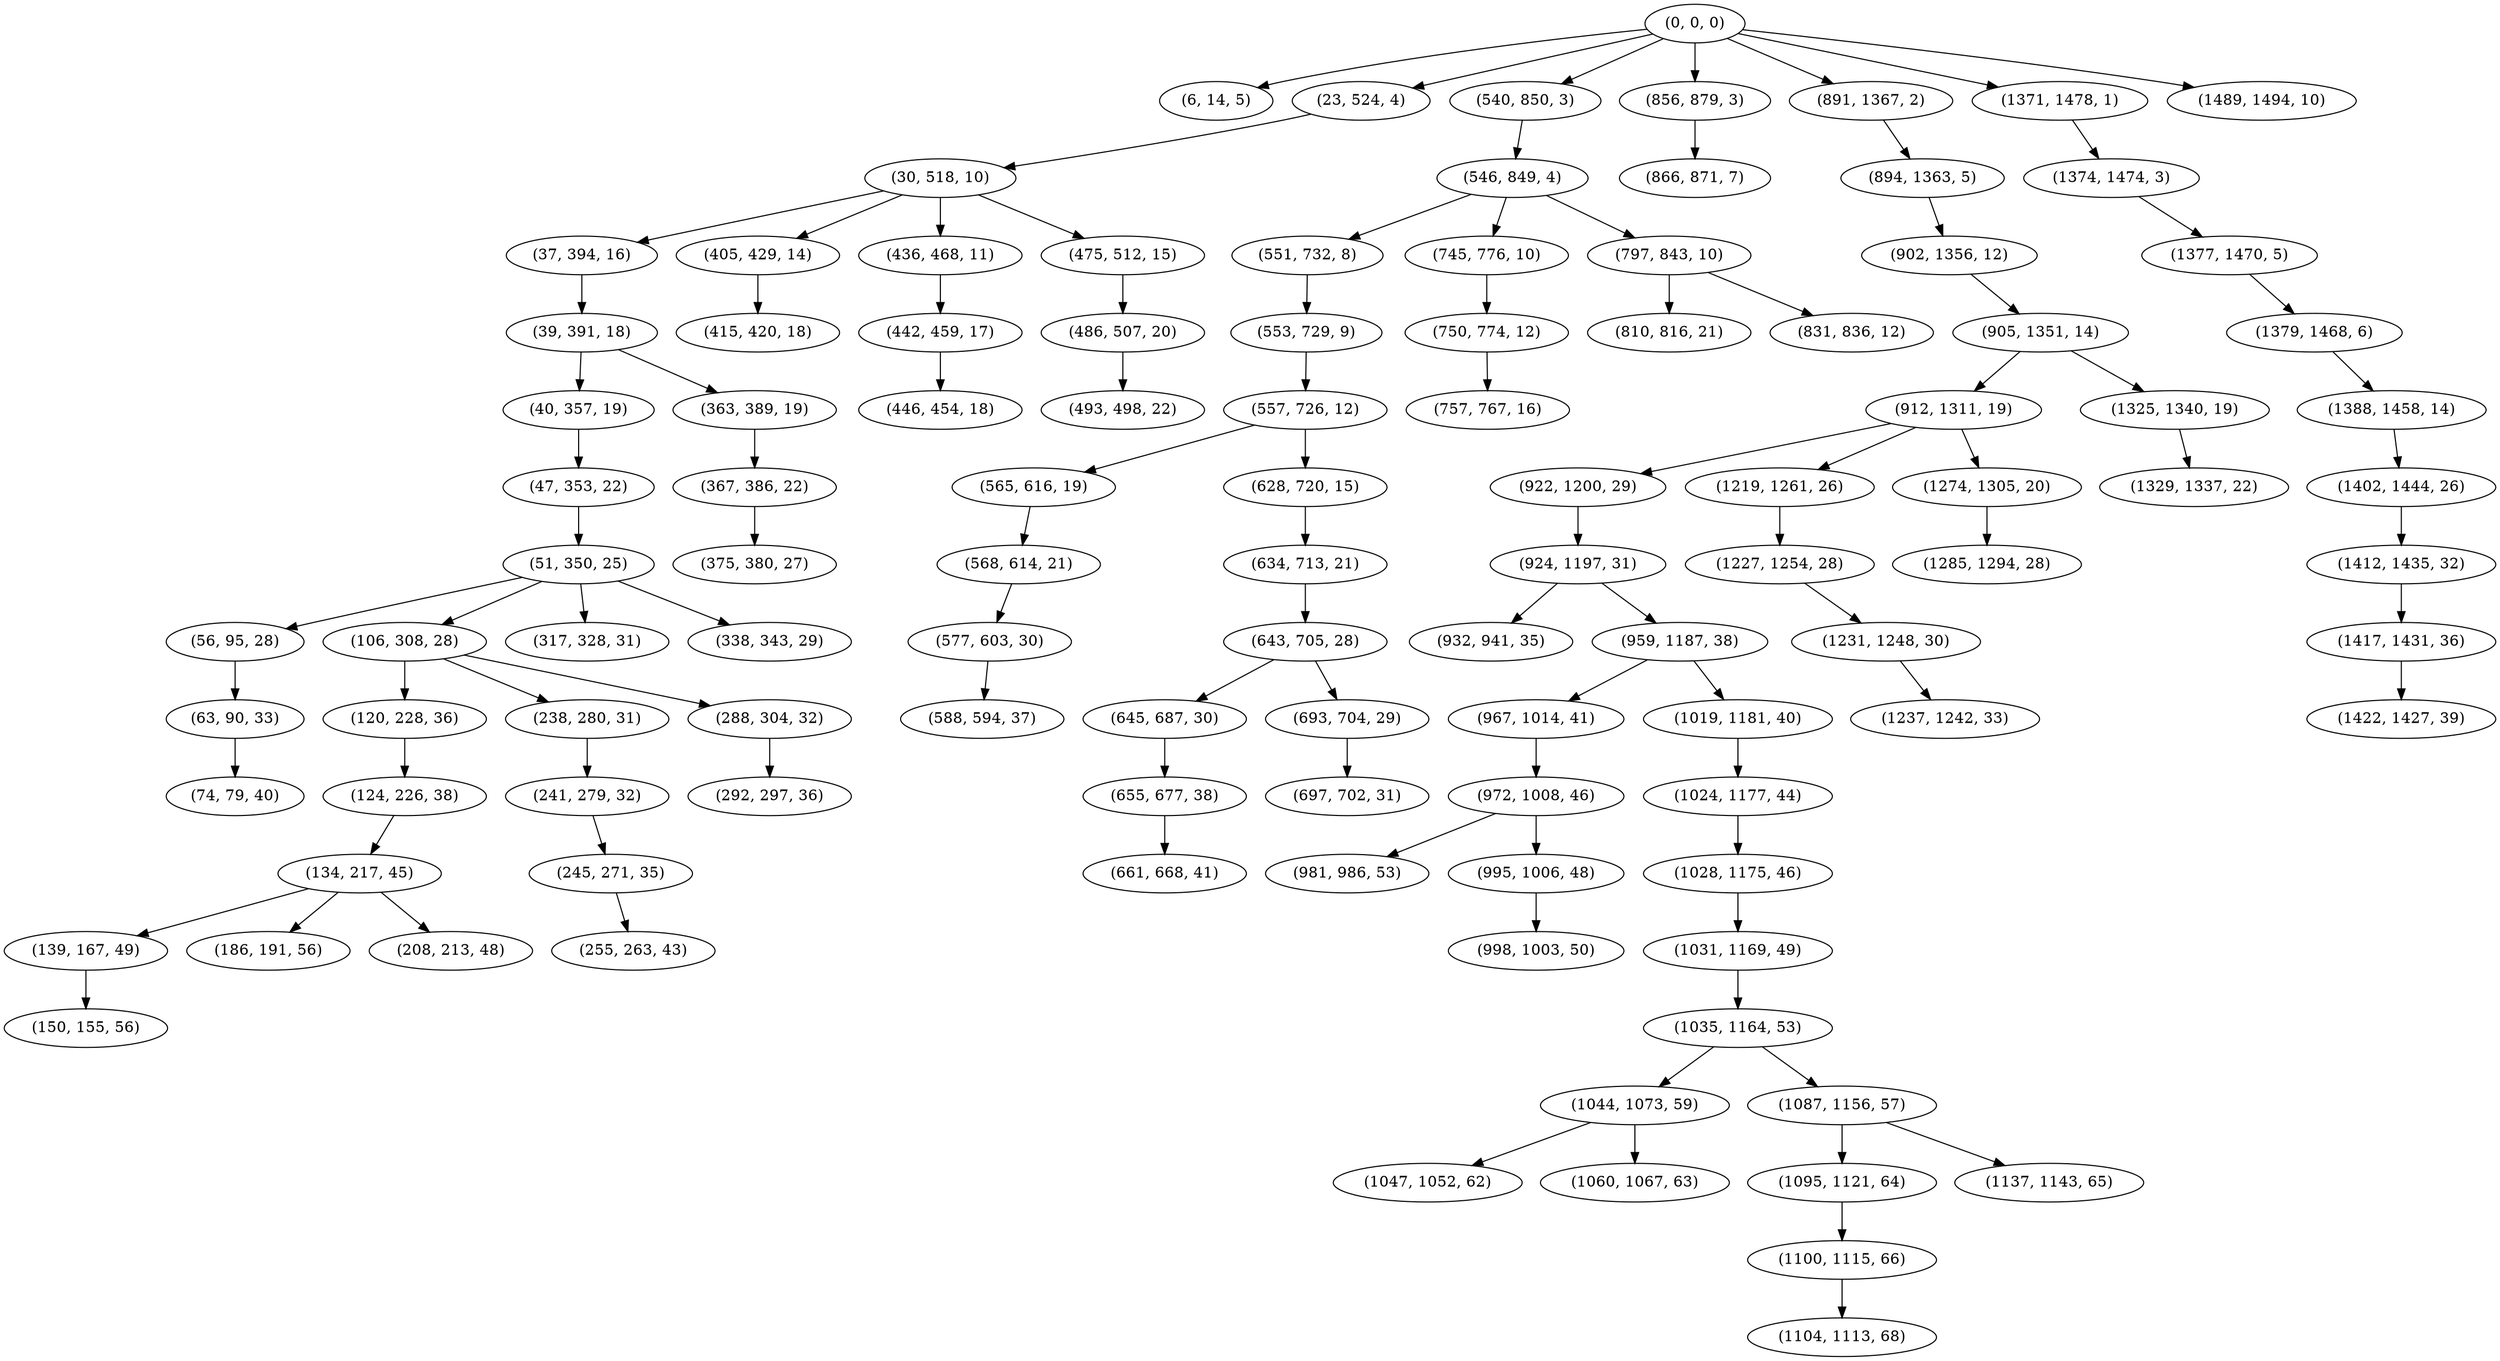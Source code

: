 digraph tree {
    "(0, 0, 0)";
    "(6, 14, 5)";
    "(23, 524, 4)";
    "(30, 518, 10)";
    "(37, 394, 16)";
    "(39, 391, 18)";
    "(40, 357, 19)";
    "(47, 353, 22)";
    "(51, 350, 25)";
    "(56, 95, 28)";
    "(63, 90, 33)";
    "(74, 79, 40)";
    "(106, 308, 28)";
    "(120, 228, 36)";
    "(124, 226, 38)";
    "(134, 217, 45)";
    "(139, 167, 49)";
    "(150, 155, 56)";
    "(186, 191, 56)";
    "(208, 213, 48)";
    "(238, 280, 31)";
    "(241, 279, 32)";
    "(245, 271, 35)";
    "(255, 263, 43)";
    "(288, 304, 32)";
    "(292, 297, 36)";
    "(317, 328, 31)";
    "(338, 343, 29)";
    "(363, 389, 19)";
    "(367, 386, 22)";
    "(375, 380, 27)";
    "(405, 429, 14)";
    "(415, 420, 18)";
    "(436, 468, 11)";
    "(442, 459, 17)";
    "(446, 454, 18)";
    "(475, 512, 15)";
    "(486, 507, 20)";
    "(493, 498, 22)";
    "(540, 850, 3)";
    "(546, 849, 4)";
    "(551, 732, 8)";
    "(553, 729, 9)";
    "(557, 726, 12)";
    "(565, 616, 19)";
    "(568, 614, 21)";
    "(577, 603, 30)";
    "(588, 594, 37)";
    "(628, 720, 15)";
    "(634, 713, 21)";
    "(643, 705, 28)";
    "(645, 687, 30)";
    "(655, 677, 38)";
    "(661, 668, 41)";
    "(693, 704, 29)";
    "(697, 702, 31)";
    "(745, 776, 10)";
    "(750, 774, 12)";
    "(757, 767, 16)";
    "(797, 843, 10)";
    "(810, 816, 21)";
    "(831, 836, 12)";
    "(856, 879, 3)";
    "(866, 871, 7)";
    "(891, 1367, 2)";
    "(894, 1363, 5)";
    "(902, 1356, 12)";
    "(905, 1351, 14)";
    "(912, 1311, 19)";
    "(922, 1200, 29)";
    "(924, 1197, 31)";
    "(932, 941, 35)";
    "(959, 1187, 38)";
    "(967, 1014, 41)";
    "(972, 1008, 46)";
    "(981, 986, 53)";
    "(995, 1006, 48)";
    "(998, 1003, 50)";
    "(1019, 1181, 40)";
    "(1024, 1177, 44)";
    "(1028, 1175, 46)";
    "(1031, 1169, 49)";
    "(1035, 1164, 53)";
    "(1044, 1073, 59)";
    "(1047, 1052, 62)";
    "(1060, 1067, 63)";
    "(1087, 1156, 57)";
    "(1095, 1121, 64)";
    "(1100, 1115, 66)";
    "(1104, 1113, 68)";
    "(1137, 1143, 65)";
    "(1219, 1261, 26)";
    "(1227, 1254, 28)";
    "(1231, 1248, 30)";
    "(1237, 1242, 33)";
    "(1274, 1305, 20)";
    "(1285, 1294, 28)";
    "(1325, 1340, 19)";
    "(1329, 1337, 22)";
    "(1371, 1478, 1)";
    "(1374, 1474, 3)";
    "(1377, 1470, 5)";
    "(1379, 1468, 6)";
    "(1388, 1458, 14)";
    "(1402, 1444, 26)";
    "(1412, 1435, 32)";
    "(1417, 1431, 36)";
    "(1422, 1427, 39)";
    "(1489, 1494, 10)";
    "(0, 0, 0)" -> "(6, 14, 5)";
    "(0, 0, 0)" -> "(23, 524, 4)";
    "(0, 0, 0)" -> "(540, 850, 3)";
    "(0, 0, 0)" -> "(856, 879, 3)";
    "(0, 0, 0)" -> "(891, 1367, 2)";
    "(0, 0, 0)" -> "(1371, 1478, 1)";
    "(0, 0, 0)" -> "(1489, 1494, 10)";
    "(23, 524, 4)" -> "(30, 518, 10)";
    "(30, 518, 10)" -> "(37, 394, 16)";
    "(30, 518, 10)" -> "(405, 429, 14)";
    "(30, 518, 10)" -> "(436, 468, 11)";
    "(30, 518, 10)" -> "(475, 512, 15)";
    "(37, 394, 16)" -> "(39, 391, 18)";
    "(39, 391, 18)" -> "(40, 357, 19)";
    "(39, 391, 18)" -> "(363, 389, 19)";
    "(40, 357, 19)" -> "(47, 353, 22)";
    "(47, 353, 22)" -> "(51, 350, 25)";
    "(51, 350, 25)" -> "(56, 95, 28)";
    "(51, 350, 25)" -> "(106, 308, 28)";
    "(51, 350, 25)" -> "(317, 328, 31)";
    "(51, 350, 25)" -> "(338, 343, 29)";
    "(56, 95, 28)" -> "(63, 90, 33)";
    "(63, 90, 33)" -> "(74, 79, 40)";
    "(106, 308, 28)" -> "(120, 228, 36)";
    "(106, 308, 28)" -> "(238, 280, 31)";
    "(106, 308, 28)" -> "(288, 304, 32)";
    "(120, 228, 36)" -> "(124, 226, 38)";
    "(124, 226, 38)" -> "(134, 217, 45)";
    "(134, 217, 45)" -> "(139, 167, 49)";
    "(134, 217, 45)" -> "(186, 191, 56)";
    "(134, 217, 45)" -> "(208, 213, 48)";
    "(139, 167, 49)" -> "(150, 155, 56)";
    "(238, 280, 31)" -> "(241, 279, 32)";
    "(241, 279, 32)" -> "(245, 271, 35)";
    "(245, 271, 35)" -> "(255, 263, 43)";
    "(288, 304, 32)" -> "(292, 297, 36)";
    "(363, 389, 19)" -> "(367, 386, 22)";
    "(367, 386, 22)" -> "(375, 380, 27)";
    "(405, 429, 14)" -> "(415, 420, 18)";
    "(436, 468, 11)" -> "(442, 459, 17)";
    "(442, 459, 17)" -> "(446, 454, 18)";
    "(475, 512, 15)" -> "(486, 507, 20)";
    "(486, 507, 20)" -> "(493, 498, 22)";
    "(540, 850, 3)" -> "(546, 849, 4)";
    "(546, 849, 4)" -> "(551, 732, 8)";
    "(546, 849, 4)" -> "(745, 776, 10)";
    "(546, 849, 4)" -> "(797, 843, 10)";
    "(551, 732, 8)" -> "(553, 729, 9)";
    "(553, 729, 9)" -> "(557, 726, 12)";
    "(557, 726, 12)" -> "(565, 616, 19)";
    "(557, 726, 12)" -> "(628, 720, 15)";
    "(565, 616, 19)" -> "(568, 614, 21)";
    "(568, 614, 21)" -> "(577, 603, 30)";
    "(577, 603, 30)" -> "(588, 594, 37)";
    "(628, 720, 15)" -> "(634, 713, 21)";
    "(634, 713, 21)" -> "(643, 705, 28)";
    "(643, 705, 28)" -> "(645, 687, 30)";
    "(643, 705, 28)" -> "(693, 704, 29)";
    "(645, 687, 30)" -> "(655, 677, 38)";
    "(655, 677, 38)" -> "(661, 668, 41)";
    "(693, 704, 29)" -> "(697, 702, 31)";
    "(745, 776, 10)" -> "(750, 774, 12)";
    "(750, 774, 12)" -> "(757, 767, 16)";
    "(797, 843, 10)" -> "(810, 816, 21)";
    "(797, 843, 10)" -> "(831, 836, 12)";
    "(856, 879, 3)" -> "(866, 871, 7)";
    "(891, 1367, 2)" -> "(894, 1363, 5)";
    "(894, 1363, 5)" -> "(902, 1356, 12)";
    "(902, 1356, 12)" -> "(905, 1351, 14)";
    "(905, 1351, 14)" -> "(912, 1311, 19)";
    "(905, 1351, 14)" -> "(1325, 1340, 19)";
    "(912, 1311, 19)" -> "(922, 1200, 29)";
    "(912, 1311, 19)" -> "(1219, 1261, 26)";
    "(912, 1311, 19)" -> "(1274, 1305, 20)";
    "(922, 1200, 29)" -> "(924, 1197, 31)";
    "(924, 1197, 31)" -> "(932, 941, 35)";
    "(924, 1197, 31)" -> "(959, 1187, 38)";
    "(959, 1187, 38)" -> "(967, 1014, 41)";
    "(959, 1187, 38)" -> "(1019, 1181, 40)";
    "(967, 1014, 41)" -> "(972, 1008, 46)";
    "(972, 1008, 46)" -> "(981, 986, 53)";
    "(972, 1008, 46)" -> "(995, 1006, 48)";
    "(995, 1006, 48)" -> "(998, 1003, 50)";
    "(1019, 1181, 40)" -> "(1024, 1177, 44)";
    "(1024, 1177, 44)" -> "(1028, 1175, 46)";
    "(1028, 1175, 46)" -> "(1031, 1169, 49)";
    "(1031, 1169, 49)" -> "(1035, 1164, 53)";
    "(1035, 1164, 53)" -> "(1044, 1073, 59)";
    "(1035, 1164, 53)" -> "(1087, 1156, 57)";
    "(1044, 1073, 59)" -> "(1047, 1052, 62)";
    "(1044, 1073, 59)" -> "(1060, 1067, 63)";
    "(1087, 1156, 57)" -> "(1095, 1121, 64)";
    "(1087, 1156, 57)" -> "(1137, 1143, 65)";
    "(1095, 1121, 64)" -> "(1100, 1115, 66)";
    "(1100, 1115, 66)" -> "(1104, 1113, 68)";
    "(1219, 1261, 26)" -> "(1227, 1254, 28)";
    "(1227, 1254, 28)" -> "(1231, 1248, 30)";
    "(1231, 1248, 30)" -> "(1237, 1242, 33)";
    "(1274, 1305, 20)" -> "(1285, 1294, 28)";
    "(1325, 1340, 19)" -> "(1329, 1337, 22)";
    "(1371, 1478, 1)" -> "(1374, 1474, 3)";
    "(1374, 1474, 3)" -> "(1377, 1470, 5)";
    "(1377, 1470, 5)" -> "(1379, 1468, 6)";
    "(1379, 1468, 6)" -> "(1388, 1458, 14)";
    "(1388, 1458, 14)" -> "(1402, 1444, 26)";
    "(1402, 1444, 26)" -> "(1412, 1435, 32)";
    "(1412, 1435, 32)" -> "(1417, 1431, 36)";
    "(1417, 1431, 36)" -> "(1422, 1427, 39)";
}
